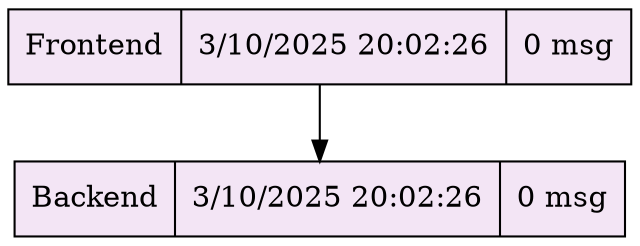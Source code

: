 digraph BST_Comunidades { node [shape=record, fillcolor="#F3E5F5", style=filled];
  "Frontend" [label="Frontend | 3/10/2025 20:02:26 | 0 msg"];
  "Frontend" -> "Backend";
  "Backend" [label="Backend | 3/10/2025 20:02:26 | 0 msg"];
}
